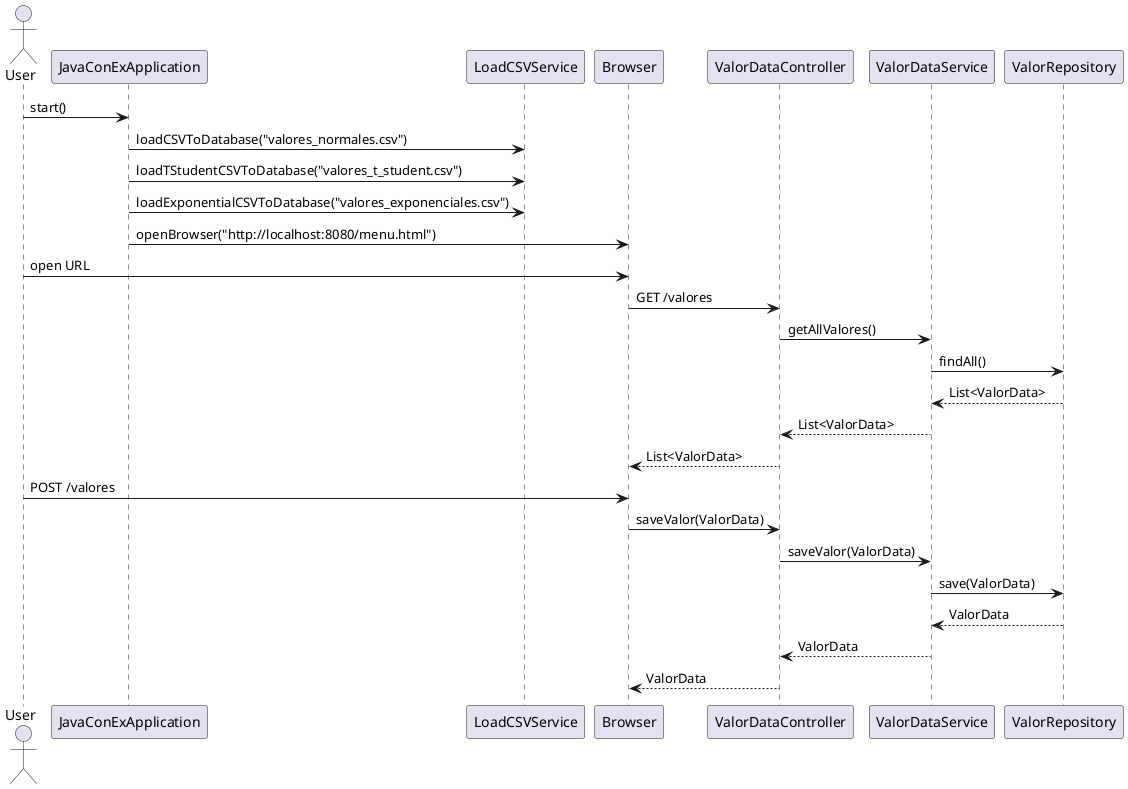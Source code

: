 @startuml
actor User

participant "JavaConExApplication" as App
participant "LoadCSVService" as CSVService
participant "Browser" as Browser
participant "ValorDataController" as ValorController
participant "ValorDataService" as ValorService
participant "ValorRepository" as ValorRepo

User -> App: start()
App -> CSVService: loadCSVToDatabase("valores_normales.csv")
App -> CSVService: loadTStudentCSVToDatabase("valores_t_student.csv")
App -> CSVService: loadExponentialCSVToDatabase("valores_exponenciales.csv")
App -> Browser: openBrowser("http://localhost:8080/menu.html")

User -> Browser: open URL
Browser -> ValorController: GET /valores
ValorController -> ValorService: getAllValores()
ValorService -> ValorRepo: findAll()
ValorRepo --> ValorService: List<ValorData>
ValorService --> ValorController: List<ValorData>
ValorController --> Browser: List<ValorData>

User -> Browser: POST /valores
Browser -> ValorController: saveValor(ValorData)
ValorController -> ValorService: saveValor(ValorData)
ValorService -> ValorRepo: save(ValorData)
ValorRepo --> ValorService: ValorData
ValorService --> ValorController: ValorData
ValorController --> Browser: ValorData
@enduml